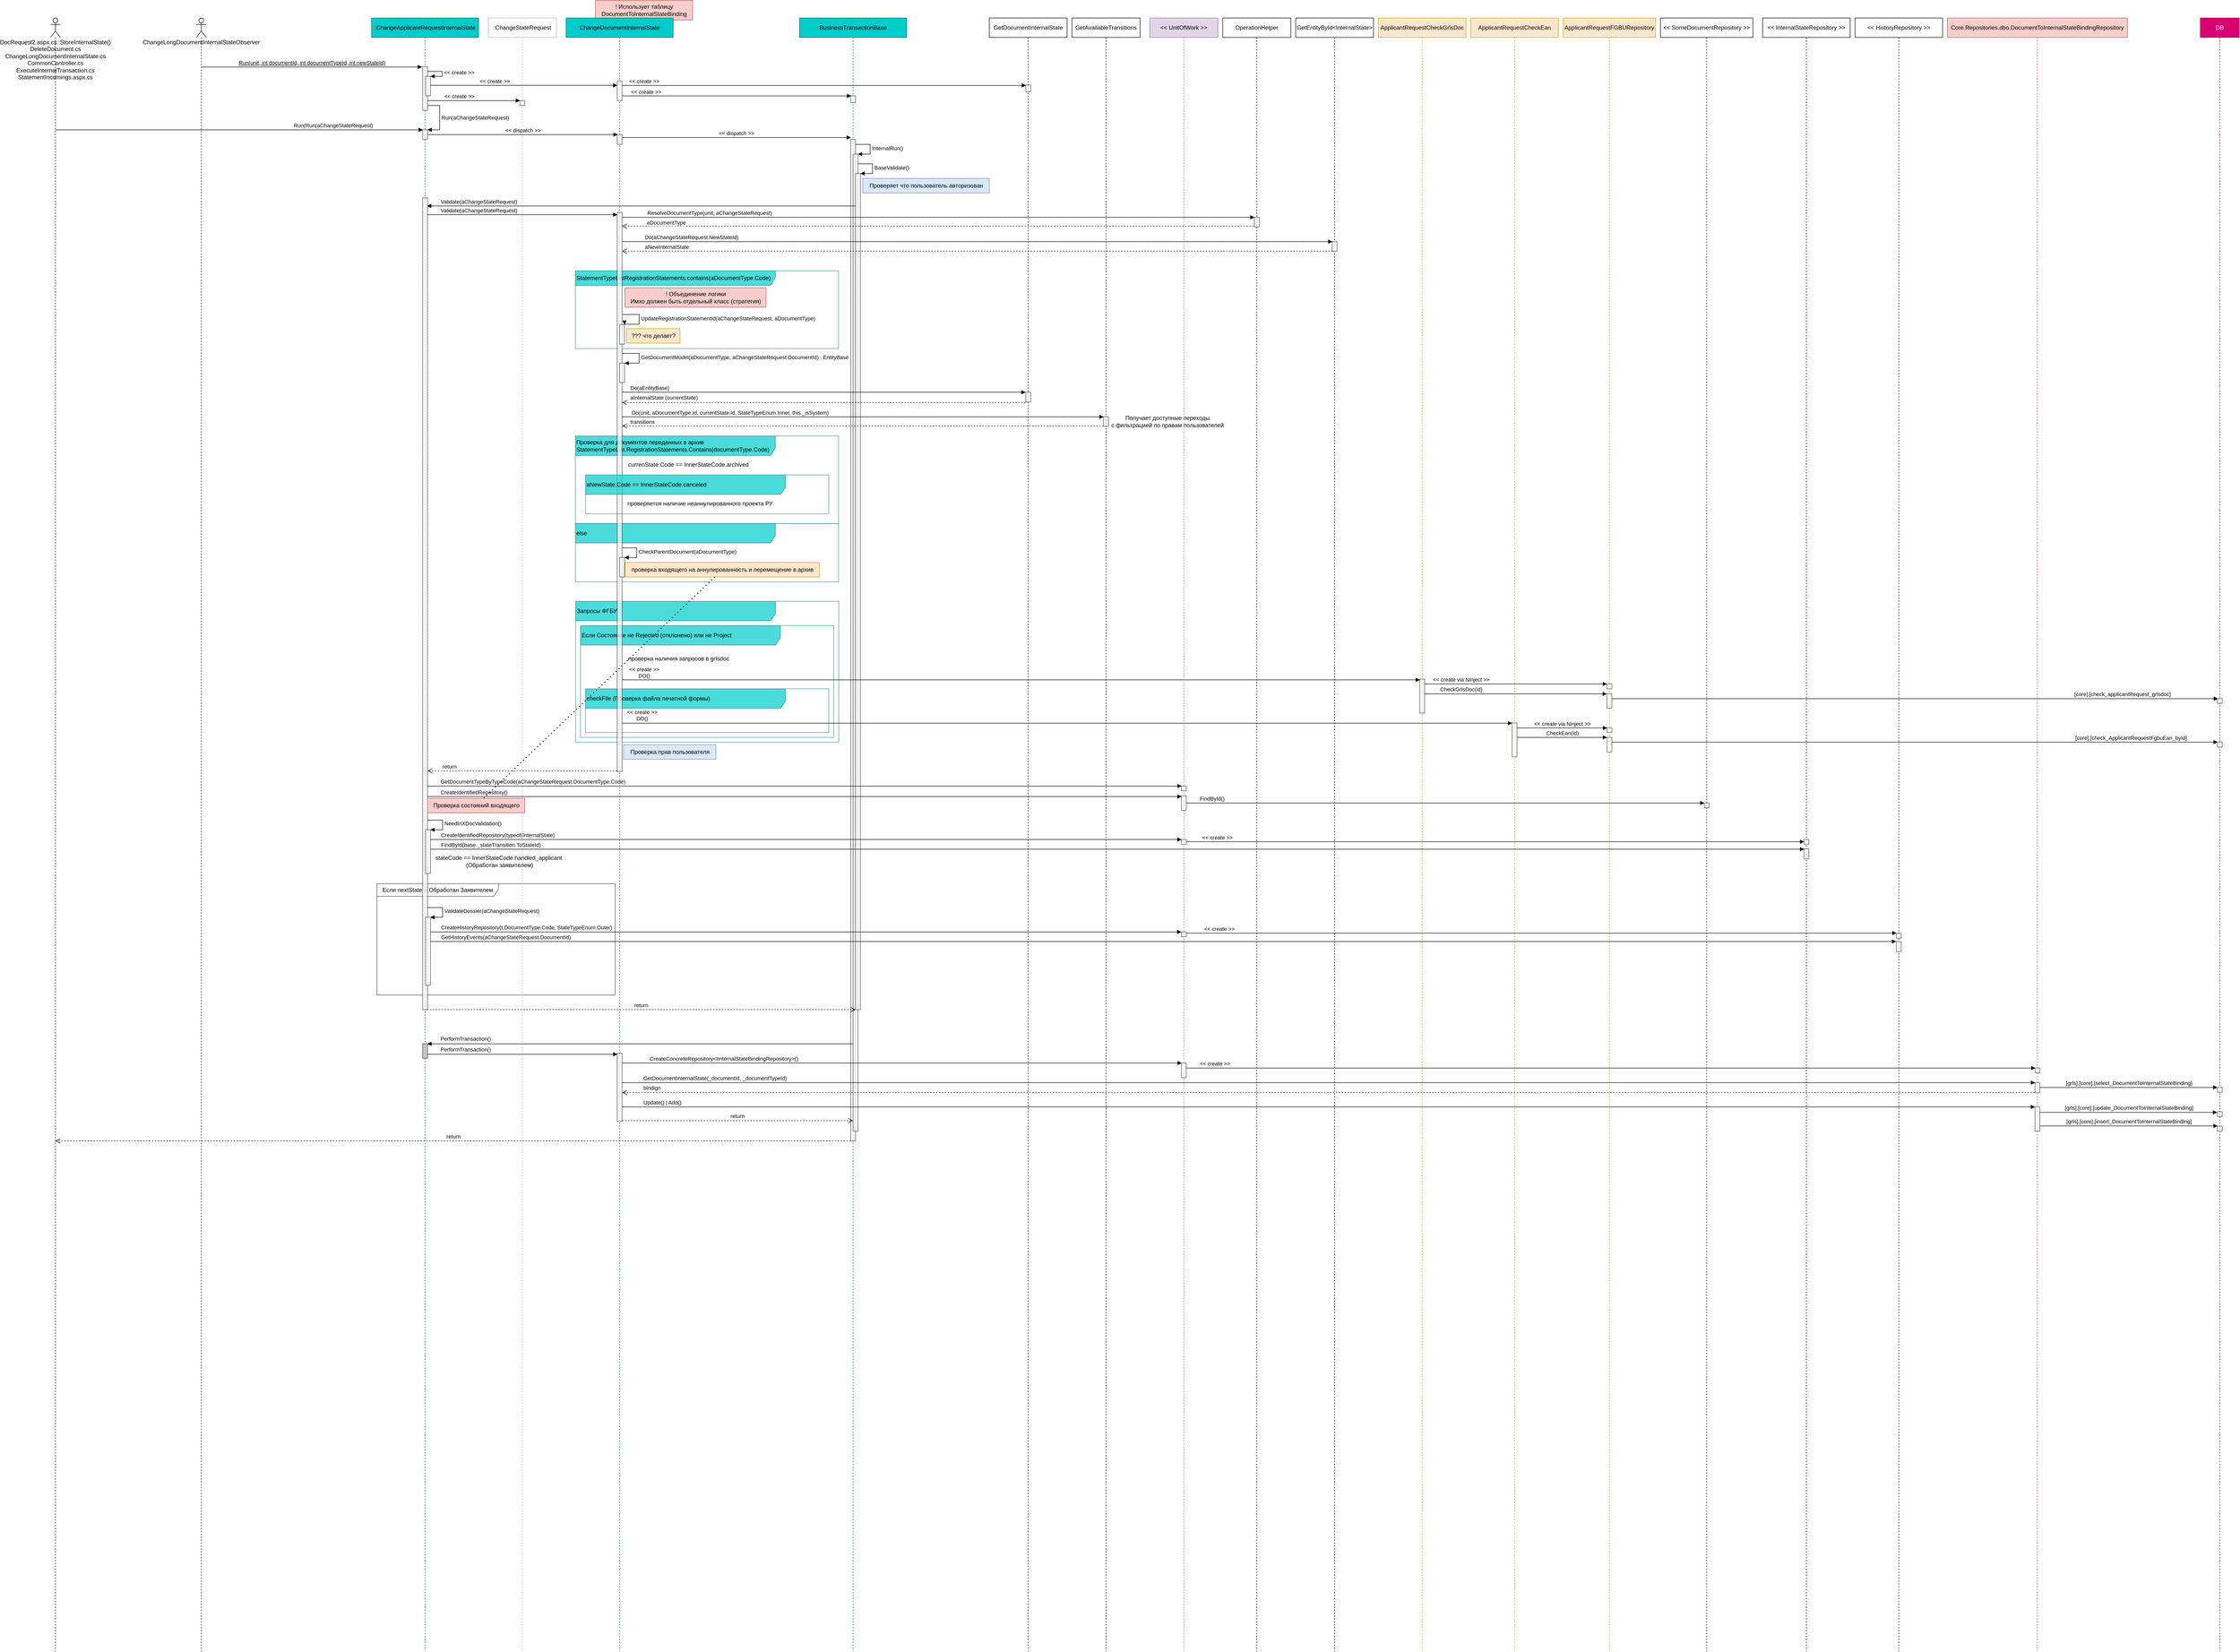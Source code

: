 <mxfile version="20.5.3" type="github">
  <diagram id="NJ8cJHLValZRu48dwTv1" name="Страница 1">
    <mxGraphModel dx="3105" dy="942" grid="1" gridSize="10" guides="1" tooltips="1" connect="1" arrows="1" fold="1" page="1" pageScale="1" pageWidth="827" pageHeight="1169" math="0" shadow="0">
      <root>
        <mxCell id="0" />
        <mxCell id="1" parent="0" />
        <mxCell id="DkcC5H-eTf_ur9rVXrn--143" value="Если nextState = Обработан Заявителем" style="shape=umlFrame;whiteSpace=wrap;html=1;strokeColor=#000000;fillColor=#FFFFFF;opacity=70;width=250;height=26;" vertex="1" parent="1">
          <mxGeometry x="-309" y="1821" width="490" height="229" as="geometry" />
        </mxCell>
        <mxCell id="DkcC5H-eTf_ur9rVXrn--103" value="Запросы ФГБУ&amp;nbsp;" style="shape=umlFrame;whiteSpace=wrap;html=1;strokeColor=#006666;fillColor=#00CCCC;opacity=70;align=left;width=411;height=40;" vertex="1" parent="1">
          <mxGeometry x="99.5" y="1240" width="541" height="290" as="geometry" />
        </mxCell>
        <mxCell id="DkcC5H-eTf_ur9rVXrn--106" value="Если Состояние не Rejected (отклонено) или не Project" style="shape=umlFrame;whiteSpace=wrap;html=1;strokeColor=#006666;fillColor=#00CCCC;opacity=70;align=left;width=411;height=40;" vertex="1" parent="1">
          <mxGeometry x="109.5" y="1290" width="520.5" height="230" as="geometry" />
        </mxCell>
        <mxCell id="DkcC5H-eTf_ur9rVXrn--120" value="checkFile (Проверка файла печатной формы)" style="shape=umlFrame;whiteSpace=wrap;html=1;strokeColor=#006666;fillColor=#00CCCC;opacity=70;align=left;width=411;height=40;" vertex="1" parent="1">
          <mxGeometry x="120" y="1420" width="500" height="90" as="geometry" />
        </mxCell>
        <mxCell id="DkcC5H-eTf_ur9rVXrn--98" value="else" style="shape=umlFrame;whiteSpace=wrap;html=1;strokeColor=#006666;fillColor=#00CCCC;opacity=70;align=left;width=411;height=40;" vertex="1" parent="1">
          <mxGeometry x="99" y="1080" width="541" height="120" as="geometry" />
        </mxCell>
        <mxCell id="DkcC5H-eTf_ur9rVXrn--91" value="Проверка для документов переданных в архив&lt;br&gt;StatementTypeList.RegistrationStatements.Contains(documentType.Code)" style="shape=umlFrame;whiteSpace=wrap;html=1;strokeColor=#006666;fillColor=#00CCCC;opacity=70;align=left;width=411;height=40;" vertex="1" parent="1">
          <mxGeometry x="99" y="900" width="541" height="180" as="geometry" />
        </mxCell>
        <mxCell id="DkcC5H-eTf_ur9rVXrn--67" value="StatementTypeListRegistrationStatements.contains(aDocumentType.Code)" style="shape=umlFrame;whiteSpace=wrap;html=1;strokeColor=#006666;fillColor=#00CCCC;opacity=70;align=left;width=411;height=30;" vertex="1" parent="1">
          <mxGeometry x="99" y="560" width="541" height="160" as="geometry" />
        </mxCell>
        <mxCell id="DkcC5H-eTf_ur9rVXrn--64" value="! Использует таблицу&lt;br&gt;DocumentToInternalStateBinding" style="text;html=1;align=center;verticalAlign=middle;resizable=0;points=[];autosize=1;strokeColor=#b85450;fillColor=#f8cecc;" vertex="1" parent="1">
          <mxGeometry x="140" y="4" width="200" height="40" as="geometry" />
        </mxCell>
        <mxCell id="DkcC5H-eTf_ur9rVXrn--1" value=":ChangeApplicantRequestInternalState" style="shape=umlLifeline;perimeter=lifelinePerimeter;whiteSpace=wrap;html=1;container=1;collapsible=0;recursiveResize=0;outlineConnect=0;fillColor=#00CCCC;strokeColor=#006666;" vertex="1" parent="1">
          <mxGeometry x="-320" y="40" width="220" height="3360" as="geometry" />
        </mxCell>
        <mxCell id="DkcC5H-eTf_ur9rVXrn--5" value="" style="html=1;points=[];perimeter=orthogonalPerimeter;opacity=70;" vertex="1" parent="DkcC5H-eTf_ur9rVXrn--1">
          <mxGeometry x="105" y="100" width="10" height="90" as="geometry" />
        </mxCell>
        <mxCell id="DkcC5H-eTf_ur9rVXrn--7" value="" style="html=1;points=[];perimeter=orthogonalPerimeter;opacity=70;" vertex="1" parent="DkcC5H-eTf_ur9rVXrn--1">
          <mxGeometry x="111" y="120" width="10" height="40" as="geometry" />
        </mxCell>
        <mxCell id="DkcC5H-eTf_ur9rVXrn--8" value="&amp;lt;&amp;lt; create &amp;gt;&amp;gt;" style="edgeStyle=orthogonalEdgeStyle;html=1;align=left;spacingLeft=2;endArrow=block;rounded=0;entryX=1;entryY=0;" edge="1" target="DkcC5H-eTf_ur9rVXrn--7" parent="DkcC5H-eTf_ur9rVXrn--1" source="DkcC5H-eTf_ur9rVXrn--5">
          <mxGeometry relative="1" as="geometry">
            <mxPoint x="115" y="124" as="sourcePoint" />
            <Array as="points">
              <mxPoint x="145" y="110" />
              <mxPoint x="145" y="120" />
            </Array>
          </mxGeometry>
        </mxCell>
        <mxCell id="DkcC5H-eTf_ur9rVXrn--10" value="" style="html=1;points=[];perimeter=orthogonalPerimeter;opacity=70;" vertex="1" parent="DkcC5H-eTf_ur9rVXrn--1">
          <mxGeometry x="105" y="230" width="10" height="20" as="geometry" />
        </mxCell>
        <mxCell id="DkcC5H-eTf_ur9rVXrn--11" value="Run(aChangeStateRequest)" style="edgeStyle=orthogonalEdgeStyle;html=1;align=left;spacingLeft=2;endArrow=block;rounded=0;entryX=1;entryY=0;" edge="1" target="DkcC5H-eTf_ur9rVXrn--10" parent="DkcC5H-eTf_ur9rVXrn--1" source="DkcC5H-eTf_ur9rVXrn--5">
          <mxGeometry relative="1" as="geometry">
            <mxPoint x="110" y="210" as="sourcePoint" />
            <Array as="points">
              <mxPoint x="140" y="180" />
              <mxPoint x="140" y="230" />
            </Array>
          </mxGeometry>
        </mxCell>
        <mxCell id="DkcC5H-eTf_ur9rVXrn--42" value="" style="html=1;points=[];perimeter=orthogonalPerimeter;opacity=70;" vertex="1" parent="DkcC5H-eTf_ur9rVXrn--1">
          <mxGeometry x="105" y="370" width="10" height="1670" as="geometry" />
        </mxCell>
        <mxCell id="DkcC5H-eTf_ur9rVXrn--144" value="" style="html=1;points=[];perimeter=orthogonalPerimeter;strokeColor=#000000;fillColor=#FFFFFF;opacity=70;" vertex="1" parent="DkcC5H-eTf_ur9rVXrn--1">
          <mxGeometry x="111" y="1670" width="10" height="90" as="geometry" />
        </mxCell>
        <mxCell id="DkcC5H-eTf_ur9rVXrn--145" value="NeedInXDocValidation()" style="edgeStyle=orthogonalEdgeStyle;html=1;align=left;spacingLeft=2;endArrow=block;rounded=0;entryX=1;entryY=0;strokeColor=#000000;" edge="1" target="DkcC5H-eTf_ur9rVXrn--144" parent="DkcC5H-eTf_ur9rVXrn--1" source="DkcC5H-eTf_ur9rVXrn--42">
          <mxGeometry relative="1" as="geometry">
            <mxPoint x="116" y="1650" as="sourcePoint" />
            <Array as="points">
              <mxPoint x="146" y="1650" />
              <mxPoint x="146" y="1670" />
            </Array>
          </mxGeometry>
        </mxCell>
        <mxCell id="DkcC5H-eTf_ur9rVXrn--152" value="" style="html=1;points=[];perimeter=orthogonalPerimeter;strokeColor=#000000;fillColor=#FFFFFF;opacity=70;" vertex="1" parent="DkcC5H-eTf_ur9rVXrn--1">
          <mxGeometry x="111" y="1850" width="10" height="140" as="geometry" />
        </mxCell>
        <mxCell id="DkcC5H-eTf_ur9rVXrn--153" value="ValidateDossier(aChangeStateRequest)" style="edgeStyle=orthogonalEdgeStyle;html=1;align=left;spacingLeft=2;endArrow=block;rounded=0;entryX=1;entryY=0;strokeColor=#000000;" edge="1" target="DkcC5H-eTf_ur9rVXrn--152" parent="DkcC5H-eTf_ur9rVXrn--1">
          <mxGeometry relative="1" as="geometry">
            <mxPoint x="115" y="1830.0" as="sourcePoint" />
            <Array as="points">
              <mxPoint x="146" y="1830" />
              <mxPoint x="146" y="1850" />
            </Array>
          </mxGeometry>
        </mxCell>
        <mxCell id="DkcC5H-eTf_ur9rVXrn--168" value="" style="html=1;points=[];perimeter=orthogonalPerimeter;strokeColor=#000000;fillColor=#B3B3B3;opacity=70;" vertex="1" parent="DkcC5H-eTf_ur9rVXrn--1">
          <mxGeometry x="105" y="2110" width="10" height="30" as="geometry" />
        </mxCell>
        <mxCell id="DkcC5H-eTf_ur9rVXrn--4" value="&lt;u&gt;Run(unit, int documentId, int documentTypeId, int newStateId)&lt;/u&gt;" style="html=1;verticalAlign=bottom;endArrow=block;rounded=0;entryX=-0.14;entryY=0.01;entryDx=0;entryDy=0;entryPerimeter=0;" edge="1" parent="1" source="DkcC5H-eTf_ur9rVXrn--43" target="DkcC5H-eTf_ur9rVXrn--5">
          <mxGeometry width="80" relative="1" as="geometry">
            <mxPoint x="-540" y="220" as="sourcePoint" />
            <mxPoint x="-460" y="220" as="targetPoint" />
          </mxGeometry>
        </mxCell>
        <mxCell id="DkcC5H-eTf_ur9rVXrn--12" value=":ChangeStateRequest" style="shape=umlLifeline;perimeter=lifelinePerimeter;whiteSpace=wrap;html=1;container=1;collapsible=0;recursiveResize=0;outlineConnect=0;strokeColor=#B3B3B3;" vertex="1" parent="1">
          <mxGeometry x="-80" y="40" width="140" height="3360" as="geometry" />
        </mxCell>
        <mxCell id="DkcC5H-eTf_ur9rVXrn--19" value="" style="html=1;points=[];perimeter=orthogonalPerimeter;opacity=70;" vertex="1" parent="DkcC5H-eTf_ur9rVXrn--12">
          <mxGeometry x="65" y="170" width="10" height="10" as="geometry" />
        </mxCell>
        <mxCell id="DkcC5H-eTf_ur9rVXrn--18" value="&amp;lt;&amp;lt; create &amp;gt;&amp;gt;" style="html=1;verticalAlign=bottom;endArrow=block;rounded=0;entryX=0.009;entryY=0.004;entryDx=0;entryDy=0;entryPerimeter=0;" edge="1" parent="1" source="DkcC5H-eTf_ur9rVXrn--5" target="DkcC5H-eTf_ur9rVXrn--19">
          <mxGeometry x="-0.316" width="80" relative="1" as="geometry">
            <mxPoint x="-110" y="170" as="sourcePoint" />
            <mxPoint x="-30" y="170" as="targetPoint" />
            <mxPoint as="offset" />
          </mxGeometry>
        </mxCell>
        <mxCell id="DkcC5H-eTf_ur9rVXrn--22" value="Run(&lt;span style=&quot;text-align: left;&quot;&gt;Run(aChangeStateRequest)&lt;/span&gt;" style="html=1;verticalAlign=bottom;endArrow=block;rounded=0;entryX=0.034;entryY=0.005;entryDx=0;entryDy=0;entryPerimeter=0;" edge="1" parent="1" source="DkcC5H-eTf_ur9rVXrn--47" target="DkcC5H-eTf_ur9rVXrn--10">
          <mxGeometry x="0.51" width="80" relative="1" as="geometry">
            <mxPoint x="-470" y="310" as="sourcePoint" />
            <mxPoint x="-390" y="310" as="targetPoint" />
            <mxPoint as="offset" />
          </mxGeometry>
        </mxCell>
        <mxCell id="DkcC5H-eTf_ur9rVXrn--23" value="ChangeDocumentInternalState" style="shape=umlLifeline;perimeter=lifelinePerimeter;whiteSpace=wrap;html=1;container=1;collapsible=0;recursiveResize=0;outlineConnect=0;fillColor=#00CCCC;strokeColor=#006666;" vertex="1" parent="1">
          <mxGeometry x="80" y="40" width="220" height="3360" as="geometry" />
        </mxCell>
        <mxCell id="DkcC5H-eTf_ur9rVXrn--30" value="" style="html=1;points=[];perimeter=orthogonalPerimeter;opacity=70;" vertex="1" parent="DkcC5H-eTf_ur9rVXrn--23">
          <mxGeometry x="105" y="240" width="10" height="20" as="geometry" />
        </mxCell>
        <mxCell id="DkcC5H-eTf_ur9rVXrn--50" value="" style="html=1;points=[];perimeter=orthogonalPerimeter;strokeColor=#000000;opacity=70;" vertex="1" parent="DkcC5H-eTf_ur9rVXrn--23">
          <mxGeometry x="105" y="400" width="10" height="1150" as="geometry" />
        </mxCell>
        <mxCell id="DkcC5H-eTf_ur9rVXrn--70" value="" style="html=1;points=[];perimeter=orthogonalPerimeter;opacity=70;" vertex="1" parent="DkcC5H-eTf_ur9rVXrn--23">
          <mxGeometry x="110" y="631" width="10" height="40" as="geometry" />
        </mxCell>
        <mxCell id="DkcC5H-eTf_ur9rVXrn--71" value="UpdateRegistrationStatementId(aChangeStateRequest, aDocumentType)" style="edgeStyle=orthogonalEdgeStyle;html=1;align=left;spacingLeft=2;endArrow=block;rounded=0;entryX=1;entryY=0;" edge="1" target="DkcC5H-eTf_ur9rVXrn--70" parent="DkcC5H-eTf_ur9rVXrn--23" source="DkcC5H-eTf_ur9rVXrn--50">
          <mxGeometry relative="1" as="geometry">
            <mxPoint x="120" y="610" as="sourcePoint" />
            <Array as="points">
              <mxPoint x="150" y="610" />
              <mxPoint x="150" y="630" />
              <mxPoint x="120" y="630" />
            </Array>
          </mxGeometry>
        </mxCell>
        <mxCell id="DkcC5H-eTf_ur9rVXrn--73" value="" style="html=1;points=[];perimeter=orthogonalPerimeter;opacity=70;" vertex="1" parent="DkcC5H-eTf_ur9rVXrn--23">
          <mxGeometry x="110" y="710" width="10" height="40" as="geometry" />
        </mxCell>
        <mxCell id="DkcC5H-eTf_ur9rVXrn--74" value="GetDocumentModel(aDocumentType, aChangeStateRequest.DocumentId) : EntityBase" style="edgeStyle=orthogonalEdgeStyle;html=1;align=left;spacingLeft=2;endArrow=block;rounded=0;entryX=1;entryY=0;" edge="1" target="DkcC5H-eTf_ur9rVXrn--73" parent="DkcC5H-eTf_ur9rVXrn--23" source="DkcC5H-eTf_ur9rVXrn--50">
          <mxGeometry relative="1" as="geometry">
            <mxPoint x="240" y="680" as="sourcePoint" />
            <Array as="points">
              <mxPoint x="150" y="690" />
              <mxPoint x="150" y="710" />
            </Array>
          </mxGeometry>
        </mxCell>
        <mxCell id="DkcC5H-eTf_ur9rVXrn--78" value="" style="html=1;points=[];perimeter=orthogonalPerimeter;opacity=70;" vertex="1" parent="DkcC5H-eTf_ur9rVXrn--23">
          <mxGeometry x="105" y="130" width="10" height="40" as="geometry" />
        </mxCell>
        <mxCell id="DkcC5H-eTf_ur9rVXrn--169" value="" style="html=1;points=[];perimeter=orthogonalPerimeter;strokeColor=#000000;fillColor=#FFFFFF;opacity=70;" vertex="1" parent="DkcC5H-eTf_ur9rVXrn--23">
          <mxGeometry x="105" y="2130" width="10" height="140" as="geometry" />
        </mxCell>
        <mxCell id="DkcC5H-eTf_ur9rVXrn--29" value="&amp;lt;&amp;lt; dispatch &amp;gt;&amp;gt;" style="html=1;verticalAlign=bottom;endArrow=block;rounded=0;entryX=0.09;entryY=-0.004;entryDx=0;entryDy=0;entryPerimeter=0;" edge="1" parent="1" source="DkcC5H-eTf_ur9rVXrn--10" target="DkcC5H-eTf_ur9rVXrn--30">
          <mxGeometry width="80" relative="1" as="geometry">
            <mxPoint x="-100" y="220" as="sourcePoint" />
            <mxPoint x="-20" y="220" as="targetPoint" />
          </mxGeometry>
        </mxCell>
        <mxCell id="DkcC5H-eTf_ur9rVXrn--31" value="BusinessTransactionBase" style="shape=umlLifeline;perimeter=lifelinePerimeter;whiteSpace=wrap;html=1;container=1;collapsible=0;recursiveResize=0;outlineConnect=0;fillColor=#00CCCC;strokeColor=#006666;" vertex="1" parent="1">
          <mxGeometry x="560" y="40" width="220" height="3360" as="geometry" />
        </mxCell>
        <mxCell id="DkcC5H-eTf_ur9rVXrn--32" value="" style="html=1;points=[];perimeter=orthogonalPerimeter;opacity=70;" vertex="1" parent="DkcC5H-eTf_ur9rVXrn--31">
          <mxGeometry x="105" y="250" width="10" height="2060" as="geometry" />
        </mxCell>
        <mxCell id="DkcC5H-eTf_ur9rVXrn--34" value="" style="html=1;points=[];perimeter=orthogonalPerimeter;opacity=70;" vertex="1" parent="DkcC5H-eTf_ur9rVXrn--31">
          <mxGeometry x="110" y="280" width="10" height="2010" as="geometry" />
        </mxCell>
        <mxCell id="DkcC5H-eTf_ur9rVXrn--35" value="InternalRun()" style="edgeStyle=orthogonalEdgeStyle;html=1;align=left;spacingLeft=2;endArrow=block;rounded=0;entryX=1;entryY=0;" edge="1" target="DkcC5H-eTf_ur9rVXrn--34" parent="DkcC5H-eTf_ur9rVXrn--31" source="DkcC5H-eTf_ur9rVXrn--32">
          <mxGeometry relative="1" as="geometry">
            <mxPoint x="115" y="281" as="sourcePoint" />
            <Array as="points">
              <mxPoint x="145" y="260" />
              <mxPoint x="145" y="280" />
            </Array>
          </mxGeometry>
        </mxCell>
        <mxCell id="DkcC5H-eTf_ur9rVXrn--38" value="" style="html=1;points=[];perimeter=orthogonalPerimeter;opacity=70;" vertex="1" parent="DkcC5H-eTf_ur9rVXrn--31">
          <mxGeometry x="115" y="320" width="10" height="1720" as="geometry" />
        </mxCell>
        <mxCell id="DkcC5H-eTf_ur9rVXrn--39" value="BaseValidate()" style="edgeStyle=orthogonalEdgeStyle;html=1;align=left;spacingLeft=2;endArrow=block;rounded=0;entryX=1;entryY=0;" edge="1" target="DkcC5H-eTf_ur9rVXrn--38" parent="DkcC5H-eTf_ur9rVXrn--31" source="DkcC5H-eTf_ur9rVXrn--34">
          <mxGeometry relative="1" as="geometry">
            <mxPoint x="120" y="300" as="sourcePoint" />
            <Array as="points">
              <mxPoint x="150" y="300" />
              <mxPoint x="150" y="320" />
            </Array>
          </mxGeometry>
        </mxCell>
        <mxCell id="DkcC5H-eTf_ur9rVXrn--82" value="" style="html=1;points=[];perimeter=orthogonalPerimeter;strokeColor=#000000;opacity=70;" vertex="1" parent="DkcC5H-eTf_ur9rVXrn--31">
          <mxGeometry x="105" y="160" width="10" height="14" as="geometry" />
        </mxCell>
        <mxCell id="DkcC5H-eTf_ur9rVXrn--33" value="&amp;lt;&amp;lt; dispatch &amp;gt;&amp;gt;" style="html=1;verticalAlign=bottom;endArrow=block;rounded=0;entryX=0.043;entryY=-0.002;entryDx=0;entryDy=0;entryPerimeter=0;" edge="1" parent="1" source="DkcC5H-eTf_ur9rVXrn--30" target="DkcC5H-eTf_ur9rVXrn--32">
          <mxGeometry width="80" relative="1" as="geometry">
            <mxPoint x="230" y="290" as="sourcePoint" />
            <mxPoint x="195.9" y="289.92" as="targetPoint" />
          </mxGeometry>
        </mxCell>
        <mxCell id="DkcC5H-eTf_ur9rVXrn--37" value="return" style="html=1;verticalAlign=bottom;endArrow=open;dashed=1;endSize=8;rounded=0;exitX=0.027;exitY=1;exitDx=0;exitDy=0;exitPerimeter=0;" edge="1" parent="1" source="DkcC5H-eTf_ur9rVXrn--32" target="DkcC5H-eTf_ur9rVXrn--47">
          <mxGeometry relative="1" as="geometry">
            <mxPoint x="670" y="360" as="sourcePoint" />
            <mxPoint x="590" y="360" as="targetPoint" />
          </mxGeometry>
        </mxCell>
        <mxCell id="DkcC5H-eTf_ur9rVXrn--40" value="Проверяет что пользователь авторизован" style="text;html=1;align=center;verticalAlign=middle;resizable=0;points=[];autosize=1;strokeColor=#6c8ebf;fillColor=#dae8fc;" vertex="1" parent="1">
          <mxGeometry x="690" y="370" width="260" height="30" as="geometry" />
        </mxCell>
        <mxCell id="DkcC5H-eTf_ur9rVXrn--41" value="Validate(aChangeStateRequest)" style="html=1;verticalAlign=bottom;endArrow=block;rounded=0;entryX=0.924;entryY=0.01;entryDx=0;entryDy=0;entryPerimeter=0;align=left;" edge="1" parent="1" source="DkcC5H-eTf_ur9rVXrn--38" target="DkcC5H-eTf_ur9rVXrn--42">
          <mxGeometry x="0.942" width="80" relative="1" as="geometry">
            <mxPoint x="440" y="360" as="sourcePoint" />
            <mxPoint x="520" y="360" as="targetPoint" />
            <mxPoint as="offset" />
          </mxGeometry>
        </mxCell>
        <mxCell id="DkcC5H-eTf_ur9rVXrn--43" value="&lt;span style=&quot;&quot;&gt;ChangeLongDocumentInternalStateObserver&lt;/span&gt;" style="shape=umlLifeline;participant=umlActor;perimeter=lifelinePerimeter;whiteSpace=wrap;html=1;container=1;collapsible=0;recursiveResize=0;verticalAlign=top;spacingTop=36;outlineConnect=0;" vertex="1" parent="1">
          <mxGeometry x="-680" y="40" width="20" height="3360" as="geometry" />
        </mxCell>
        <mxCell id="DkcC5H-eTf_ur9rVXrn--47" value="&lt;span style=&quot;&quot;&gt;DocRequest2.aspx.cs::StoreInternalState()&lt;/span&gt;&lt;br style=&quot;&quot;&gt;&lt;span style=&quot;&quot;&gt;DeleteDocument.cs&lt;/span&gt;&lt;br style=&quot;&quot;&gt;&lt;span style=&quot;&quot;&gt;ChangeLongDocumentInternalState.cs&lt;/span&gt;&lt;br style=&quot;&quot;&gt;&lt;span style=&quot;&quot;&gt;CommonController.cs&lt;/span&gt;&lt;br style=&quot;&quot;&gt;&lt;span style=&quot;&quot;&gt;ExecuteInternalTransaction.cs&lt;/span&gt;&lt;br style=&quot;&quot;&gt;&lt;span style=&quot;&quot;&gt;StatementIncomings.aspx.cs&lt;/span&gt;" style="shape=umlLifeline;participant=umlActor;perimeter=lifelinePerimeter;whiteSpace=wrap;html=1;container=1;collapsible=0;recursiveResize=0;verticalAlign=top;spacingTop=36;outlineConnect=0;" vertex="1" parent="1">
          <mxGeometry x="-980" y="40" width="20" height="3360" as="geometry" />
        </mxCell>
        <mxCell id="DkcC5H-eTf_ur9rVXrn--49" value="Validate(aChangeStateRequest)" style="html=1;verticalAlign=bottom;endArrow=block;rounded=0;entryX=0.031;entryY=0.004;entryDx=0;entryDy=0;entryPerimeter=0;align=left;" edge="1" parent="1" source="DkcC5H-eTf_ur9rVXrn--42" target="DkcC5H-eTf_ur9rVXrn--50">
          <mxGeometry x="-0.872" width="80" relative="1" as="geometry">
            <mxPoint x="-130" y="440" as="sourcePoint" />
            <mxPoint x="-50" y="440" as="targetPoint" />
            <mxPoint as="offset" />
          </mxGeometry>
        </mxCell>
        <mxCell id="DkcC5H-eTf_ur9rVXrn--51" value="OperationHelper" style="shape=umlLifeline;perimeter=lifelinePerimeter;whiteSpace=wrap;html=1;container=1;collapsible=0;recursiveResize=0;outlineConnect=0;" vertex="1" parent="1">
          <mxGeometry x="1430" y="40" width="140" height="3360" as="geometry" />
        </mxCell>
        <mxCell id="DkcC5H-eTf_ur9rVXrn--58" value="" style="html=1;points=[];perimeter=orthogonalPerimeter;strokeColor=#000000;opacity=70;" vertex="1" parent="DkcC5H-eTf_ur9rVXrn--51">
          <mxGeometry x="65" y="410" width="10" height="20" as="geometry" />
        </mxCell>
        <mxCell id="DkcC5H-eTf_ur9rVXrn--57" value="ResolveDocumentType(unit, aChangeStateRequest)" style="html=1;verticalAlign=bottom;endArrow=block;rounded=0;entryX=0.033;entryY=0.004;entryDx=0;entryDy=0;entryPerimeter=0;align=left;" edge="1" parent="1" source="DkcC5H-eTf_ur9rVXrn--50" target="DkcC5H-eTf_ur9rVXrn--58">
          <mxGeometry x="-0.924" width="80" relative="1" as="geometry">
            <mxPoint x="260" y="430" as="sourcePoint" />
            <mxPoint x="600" y="480" as="targetPoint" />
            <mxPoint as="offset" />
          </mxGeometry>
        </mxCell>
        <mxCell id="DkcC5H-eTf_ur9rVXrn--59" value="aDocumentType" style="html=1;verticalAlign=bottom;endArrow=open;dashed=1;endSize=8;rounded=0;exitX=-0.129;exitY=0.907;exitDx=0;exitDy=0;exitPerimeter=0;align=left;" edge="1" parent="1" source="DkcC5H-eTf_ur9rVXrn--58" target="DkcC5H-eTf_ur9rVXrn--50">
          <mxGeometry x="0.924" y="2" relative="1" as="geometry">
            <mxPoint x="740" y="440" as="sourcePoint" />
            <mxPoint x="660" y="440" as="targetPoint" />
            <mxPoint as="offset" />
          </mxGeometry>
        </mxCell>
        <mxCell id="DkcC5H-eTf_ur9rVXrn--60" value="GetEntityById&amp;lt;InternalState&amp;gt;" style="shape=umlLifeline;perimeter=lifelinePerimeter;whiteSpace=wrap;html=1;container=1;collapsible=0;recursiveResize=0;outlineConnect=0;" vertex="1" parent="1">
          <mxGeometry x="1580" y="40" width="160" height="3360" as="geometry" />
        </mxCell>
        <mxCell id="DkcC5H-eTf_ur9rVXrn--61" value="" style="html=1;points=[];perimeter=orthogonalPerimeter;strokeColor=#000000;opacity=70;" vertex="1" parent="DkcC5H-eTf_ur9rVXrn--60">
          <mxGeometry x="75" y="460" width="10" height="20" as="geometry" />
        </mxCell>
        <mxCell id="DkcC5H-eTf_ur9rVXrn--62" value="Do(aChangeStateRequest.NewStateId)" style="html=1;verticalAlign=bottom;endArrow=block;rounded=0;entryX=0.043;entryY=0.007;entryDx=0;entryDy=0;entryPerimeter=0;align=left;" edge="1" parent="1" source="DkcC5H-eTf_ur9rVXrn--50" target="DkcC5H-eTf_ur9rVXrn--61">
          <mxGeometry x="-0.939" width="80" relative="1" as="geometry">
            <mxPoint x="205" y="460.08" as="sourcePoint" />
            <mxPoint x="865.33" y="460.08" as="targetPoint" />
            <mxPoint as="offset" />
          </mxGeometry>
        </mxCell>
        <mxCell id="DkcC5H-eTf_ur9rVXrn--63" value="aNewInternalState" style="html=1;verticalAlign=bottom;endArrow=open;dashed=1;endSize=8;rounded=0;exitX=0.1;exitY=0.979;exitDx=0;exitDy=0;exitPerimeter=0;align=left;" edge="1" parent="1" source="DkcC5H-eTf_ur9rVXrn--61" target="DkcC5H-eTf_ur9rVXrn--50">
          <mxGeometry x="0.939" relative="1" as="geometry">
            <mxPoint x="863.71" y="478.14" as="sourcePoint" />
            <mxPoint x="205" y="478.14" as="targetPoint" />
            <mxPoint as="offset" />
          </mxGeometry>
        </mxCell>
        <mxCell id="DkcC5H-eTf_ur9rVXrn--69" value="! Объединение логики&lt;br&gt;Имхо должен быть отдельный класс (стратегия)" style="text;html=1;align=center;verticalAlign=middle;resizable=0;points=[];autosize=1;strokeColor=#b85450;fillColor=#f8cecc;" vertex="1" parent="1">
          <mxGeometry x="201" y="595" width="290" height="40" as="geometry" />
        </mxCell>
        <mxCell id="DkcC5H-eTf_ur9rVXrn--75" value="??? что делает?" style="text;html=1;align=center;verticalAlign=middle;resizable=0;points=[];autosize=1;strokeColor=#d79b00;fillColor=#ffe6cc;" vertex="1" parent="1">
          <mxGeometry x="204" y="679" width="110" height="30" as="geometry" />
        </mxCell>
        <mxCell id="DkcC5H-eTf_ur9rVXrn--76" value="GetDocumentInternalState" style="shape=umlLifeline;perimeter=lifelinePerimeter;whiteSpace=wrap;html=1;container=1;collapsible=0;recursiveResize=0;outlineConnect=0;" vertex="1" parent="1">
          <mxGeometry x="950" y="40" width="160" height="3360" as="geometry" />
        </mxCell>
        <mxCell id="DkcC5H-eTf_ur9rVXrn--77" value="" style="html=1;points=[];perimeter=orthogonalPerimeter;strokeColor=#000000;opacity=70;" vertex="1" parent="DkcC5H-eTf_ur9rVXrn--76">
          <mxGeometry x="75" y="138" width="10" height="14" as="geometry" />
        </mxCell>
        <mxCell id="DkcC5H-eTf_ur9rVXrn--84" value="" style="html=1;points=[];perimeter=orthogonalPerimeter;strokeColor=#000000;fillColor=#FFFFFF;opacity=70;" vertex="1" parent="DkcC5H-eTf_ur9rVXrn--76">
          <mxGeometry x="75" y="770" width="10" height="20" as="geometry" />
        </mxCell>
        <mxCell id="DkcC5H-eTf_ur9rVXrn--79" value="&amp;lt;&amp;lt; create &amp;gt;&amp;gt;" style="html=1;verticalAlign=bottom;endArrow=block;rounded=0;entryX=0.019;entryY=0.214;entryDx=0;entryDy=0;entryPerimeter=0;" edge="1" parent="1" source="DkcC5H-eTf_ur9rVXrn--7" target="DkcC5H-eTf_ur9rVXrn--78">
          <mxGeometry x="-0.316" width="80" relative="1" as="geometry">
            <mxPoint x="-195" y="220.04" as="sourcePoint" />
            <mxPoint x="-4.91" y="220.04" as="targetPoint" />
            <mxPoint as="offset" />
          </mxGeometry>
        </mxCell>
        <mxCell id="DkcC5H-eTf_ur9rVXrn--80" value="&amp;lt;&amp;lt; create &amp;gt;&amp;gt;" style="html=1;verticalAlign=bottom;endArrow=block;rounded=0;entryX=0.04;entryY=0.053;entryDx=0;entryDy=0;entryPerimeter=0;" edge="1" parent="1" source="DkcC5H-eTf_ur9rVXrn--78" target="DkcC5H-eTf_ur9rVXrn--77">
          <mxGeometry x="-0.892" width="80" relative="1" as="geometry">
            <mxPoint x="255.81" y="180.004" as="sourcePoint" />
            <mxPoint x="640" y="180.004" as="targetPoint" />
            <mxPoint as="offset" />
          </mxGeometry>
        </mxCell>
        <mxCell id="DkcC5H-eTf_ur9rVXrn--81" value="&amp;lt;&amp;lt; create &amp;gt;&amp;gt;" style="html=1;verticalAlign=bottom;endArrow=block;rounded=0;entryX=0.103;entryY=0.022;entryDx=0;entryDy=0;entryPerimeter=0;" edge="1" parent="1" source="DkcC5H-eTf_ur9rVXrn--78" target="DkcC5H-eTf_ur9rVXrn--82">
          <mxGeometry x="-0.795" y="-1" width="80" relative="1" as="geometry">
            <mxPoint x="205" y="188.742" as="sourcePoint" />
            <mxPoint x="860" y="190" as="targetPoint" />
            <mxPoint as="offset" />
          </mxGeometry>
        </mxCell>
        <mxCell id="DkcC5H-eTf_ur9rVXrn--83" value="Do(aEntityBase)" style="html=1;verticalAlign=bottom;endArrow=block;rounded=0;strokeColor=#000000;entryX=-0.036;entryY=-0.004;entryDx=0;entryDy=0;entryPerimeter=0;align=left;" edge="1" parent="1" source="DkcC5H-eTf_ur9rVXrn--50" target="DkcC5H-eTf_ur9rVXrn--84">
          <mxGeometry x="-0.964" width="80" relative="1" as="geometry">
            <mxPoint x="260" y="760" as="sourcePoint" />
            <mxPoint x="920" y="800" as="targetPoint" />
            <mxPoint as="offset" />
          </mxGeometry>
        </mxCell>
        <mxCell id="DkcC5H-eTf_ur9rVXrn--85" value="aInternalState (currentState)" style="html=1;verticalAlign=bottom;endArrow=open;dashed=1;endSize=8;rounded=0;strokeColor=#000000;exitX=-0.031;exitY=1.049;exitDx=0;exitDy=0;exitPerimeter=0;align=left;" edge="1" parent="1" source="DkcC5H-eTf_ur9rVXrn--84" target="DkcC5H-eTf_ur9rVXrn--50">
          <mxGeometry x="0.964" y="-1" relative="1" as="geometry">
            <mxPoint x="1010" y="840" as="sourcePoint" />
            <mxPoint x="520" y="840" as="targetPoint" />
            <mxPoint as="offset" />
          </mxGeometry>
        </mxCell>
        <mxCell id="DkcC5H-eTf_ur9rVXrn--86" value="GetAvailableTransitions" style="shape=umlLifeline;perimeter=lifelinePerimeter;whiteSpace=wrap;html=1;container=1;collapsible=0;recursiveResize=0;outlineConnect=0;" vertex="1" parent="1">
          <mxGeometry x="1120" y="40" width="140" height="3360" as="geometry" />
        </mxCell>
        <mxCell id="DkcC5H-eTf_ur9rVXrn--87" value="" style="html=1;points=[];perimeter=orthogonalPerimeter;strokeColor=#000000;opacity=70;" vertex="1" parent="DkcC5H-eTf_ur9rVXrn--86">
          <mxGeometry x="65" y="820" width="10" height="20" as="geometry" />
        </mxCell>
        <mxCell id="DkcC5H-eTf_ur9rVXrn--88" value="Do(unit, aDocumentType.Id, currentState.Id, StateTypeEnum.Inner, this._isSystem)" style="html=1;verticalAlign=bottom;endArrow=block;rounded=0;strokeColor=#000000;entryX=-0.011;entryY=0.025;entryDx=0;entryDy=0;entryPerimeter=0;align=left;" edge="1" parent="1" source="DkcC5H-eTf_ur9rVXrn--50" target="DkcC5H-eTf_ur9rVXrn--87">
          <mxGeometry x="-0.964" width="80" relative="1" as="geometry">
            <mxPoint x="205" y="819.92" as="sourcePoint" />
            <mxPoint x="1034.64" y="819.92" as="targetPoint" />
            <mxPoint as="offset" />
          </mxGeometry>
        </mxCell>
        <mxCell id="DkcC5H-eTf_ur9rVXrn--89" value="transitions" style="html=1;verticalAlign=bottom;endArrow=open;dashed=1;endSize=8;rounded=0;strokeColor=#000000;exitX=-0.011;exitY=0.963;exitDx=0;exitDy=0;exitPerimeter=0;align=left;" edge="1" parent="1" source="DkcC5H-eTf_ur9rVXrn--87" target="DkcC5H-eTf_ur9rVXrn--50">
          <mxGeometry x="0.97" y="1" relative="1" as="geometry">
            <mxPoint x="1120" y="820" as="sourcePoint" />
            <mxPoint x="1040" y="820" as="targetPoint" />
            <mxPoint as="offset" />
          </mxGeometry>
        </mxCell>
        <mxCell id="DkcC5H-eTf_ur9rVXrn--90" value="Получает доступные переходы &lt;br&gt;с фильтрацией по правам пользователей" style="text;html=1;align=center;verticalAlign=middle;resizable=0;points=[];autosize=1;strokeColor=none;fillColor=none;" vertex="1" parent="1">
          <mxGeometry x="1191" y="850" width="250" height="40" as="geometry" />
        </mxCell>
        <mxCell id="DkcC5H-eTf_ur9rVXrn--94" value="currenState.Code == InnerStateCode.archived" style="text;html=1;align=center;verticalAlign=middle;resizable=0;points=[];autosize=1;strokeColor=none;fillColor=none;" vertex="1" parent="1">
          <mxGeometry x="196" y="944" width="270" height="30" as="geometry" />
        </mxCell>
        <mxCell id="DkcC5H-eTf_ur9rVXrn--95" value="aNewState.Code == InnerStateCode.canceled" style="shape=umlFrame;whiteSpace=wrap;html=1;strokeColor=#006666;fillColor=#00CCCC;opacity=70;align=left;width=411;height=40;" vertex="1" parent="1">
          <mxGeometry x="120" y="980" width="500" height="80" as="geometry" />
        </mxCell>
        <mxCell id="DkcC5H-eTf_ur9rVXrn--96" value="проверяется наличие неаннулированного проекта РУ" style="text;html=1;align=center;verticalAlign=middle;resizable=0;points=[];autosize=1;strokeColor=none;fillColor=none;" vertex="1" parent="1">
          <mxGeometry x="195" y="1024" width="320" height="30" as="geometry" />
        </mxCell>
        <mxCell id="DkcC5H-eTf_ur9rVXrn--99" value="" style="html=1;points=[];perimeter=orthogonalPerimeter;strokeColor=#000000;fillColor=#FFFFFF;opacity=70;" vertex="1" parent="1">
          <mxGeometry x="190" y="1150" width="10" height="40" as="geometry" />
        </mxCell>
        <mxCell id="DkcC5H-eTf_ur9rVXrn--100" value="CheckParentDocument(aDocumentType)" style="edgeStyle=orthogonalEdgeStyle;html=1;align=left;spacingLeft=2;endArrow=block;rounded=0;entryX=1;entryY=0;strokeColor=#000000;" edge="1" target="DkcC5H-eTf_ur9rVXrn--99" parent="1" source="DkcC5H-eTf_ur9rVXrn--50">
          <mxGeometry relative="1" as="geometry">
            <mxPoint x="195" y="1130" as="sourcePoint" />
            <Array as="points">
              <mxPoint x="225" y="1130" />
              <mxPoint x="225" y="1150" />
            </Array>
          </mxGeometry>
        </mxCell>
        <mxCell id="DkcC5H-eTf_ur9rVXrn--101" value="проверка входящего на аннулированность и перемещение в архив" style="text;html=1;align=center;verticalAlign=middle;resizable=0;points=[];autosize=1;strokeColor=#d79b00;fillColor=#ffe6cc;" vertex="1" parent="1">
          <mxGeometry x="201" y="1160" width="400" height="30" as="geometry" />
        </mxCell>
        <mxCell id="DkcC5H-eTf_ur9rVXrn--107" value="ApplicantRequestCheckGrlsDoc" style="shape=umlLifeline;perimeter=lifelinePerimeter;whiteSpace=wrap;html=1;container=1;collapsible=0;recursiveResize=0;outlineConnect=0;fillColor=#ffe6cc;strokeColor=#d79b00;" vertex="1" parent="1">
          <mxGeometry x="1750" y="40" width="180" height="3360" as="geometry" />
        </mxCell>
        <mxCell id="DkcC5H-eTf_ur9rVXrn--108" value="" style="html=1;points=[];perimeter=orthogonalPerimeter;strokeColor=#000000;opacity=70;" vertex="1" parent="DkcC5H-eTf_ur9rVXrn--107">
          <mxGeometry x="85" y="1360" width="10" height="70" as="geometry" />
        </mxCell>
        <mxCell id="DkcC5H-eTf_ur9rVXrn--109" value="&amp;lt;&amp;lt; create &amp;gt;&amp;gt;&lt;br&gt;DO()" style="html=1;verticalAlign=bottom;endArrow=block;rounded=0;strokeColor=#000000;entryX=0.053;entryY=0.023;entryDx=0;entryDy=0;entryPerimeter=0;align=center;" edge="1" parent="1" source="DkcC5H-eTf_ur9rVXrn--50" target="DkcC5H-eTf_ur9rVXrn--108">
          <mxGeometry x="-0.945" width="80" relative="1" as="geometry">
            <mxPoint x="810" y="1320" as="sourcePoint" />
            <mxPoint x="840" y="1300" as="targetPoint" />
            <mxPoint as="offset" />
          </mxGeometry>
        </mxCell>
        <mxCell id="DkcC5H-eTf_ur9rVXrn--110" value="ApplicantRequestFGBURepository" style="shape=umlLifeline;perimeter=lifelinePerimeter;whiteSpace=wrap;html=1;container=1;collapsible=0;recursiveResize=0;outlineConnect=0;fillColor=#ffe6cc;strokeColor=#d79b00;" vertex="1" parent="1">
          <mxGeometry x="2130" y="40" width="190" height="3360" as="geometry" />
        </mxCell>
        <mxCell id="DkcC5H-eTf_ur9rVXrn--111" value="" style="html=1;points=[];perimeter=orthogonalPerimeter;strokeColor=#000000;opacity=70;" vertex="1" parent="DkcC5H-eTf_ur9rVXrn--110">
          <mxGeometry x="90" y="1370" width="10" height="10" as="geometry" />
        </mxCell>
        <mxCell id="DkcC5H-eTf_ur9rVXrn--114" value="" style="html=1;points=[];perimeter=orthogonalPerimeter;strokeColor=#000000;opacity=70;" vertex="1" parent="DkcC5H-eTf_ur9rVXrn--110">
          <mxGeometry x="90" y="1390" width="10" height="30" as="geometry" />
        </mxCell>
        <mxCell id="DkcC5H-eTf_ur9rVXrn--126" value="" style="html=1;points=[];perimeter=orthogonalPerimeter;strokeColor=#000000;opacity=70;" vertex="1" parent="DkcC5H-eTf_ur9rVXrn--110">
          <mxGeometry x="90" y="1460" width="10" height="10" as="geometry" />
        </mxCell>
        <mxCell id="DkcC5H-eTf_ur9rVXrn--127" value="" style="html=1;points=[];perimeter=orthogonalPerimeter;strokeColor=#000000;opacity=70;" vertex="1" parent="DkcC5H-eTf_ur9rVXrn--110">
          <mxGeometry x="90" y="1480" width="10" height="30" as="geometry" />
        </mxCell>
        <mxCell id="DkcC5H-eTf_ur9rVXrn--112" value="&amp;lt;&amp;lt; create via Ninject &amp;gt;&amp;gt;" style="html=1;verticalAlign=bottom;endArrow=block;rounded=0;strokeColor=#000000;entryX=0;entryY=0;entryDx=0;entryDy=0;entryPerimeter=0;" edge="1" parent="1" source="DkcC5H-eTf_ur9rVXrn--108" target="DkcC5H-eTf_ur9rVXrn--111">
          <mxGeometry x="-0.6" width="80" relative="1" as="geometry">
            <mxPoint x="1950" y="1320" as="sourcePoint" />
            <mxPoint x="2030" y="1320" as="targetPoint" />
            <mxPoint as="offset" />
          </mxGeometry>
        </mxCell>
        <mxCell id="DkcC5H-eTf_ur9rVXrn--113" value="CheckGrlsDoc(id)" style="html=1;verticalAlign=bottom;endArrow=block;rounded=0;strokeColor=#000000;entryX=-0.025;entryY=0.016;entryDx=0;entryDy=0;entryPerimeter=0;" edge="1" parent="1" source="DkcC5H-eTf_ur9rVXrn--108" target="DkcC5H-eTf_ur9rVXrn--114">
          <mxGeometry x="-0.6" width="80" relative="1" as="geometry">
            <mxPoint x="1855" y="1380" as="sourcePoint" />
            <mxPoint x="2040" y="1380" as="targetPoint" />
            <mxPoint as="offset" />
          </mxGeometry>
        </mxCell>
        <mxCell id="DkcC5H-eTf_ur9rVXrn--115" value="DB" style="shape=umlLifeline;perimeter=lifelinePerimeter;whiteSpace=wrap;html=1;container=1;collapsible=0;recursiveResize=0;outlineConnect=0;fillColor=#d80073;fontColor=#ffffff;strokeColor=#A50040;" vertex="1" parent="1">
          <mxGeometry x="3440" y="40" width="80" height="3360" as="geometry" />
        </mxCell>
        <mxCell id="DkcC5H-eTf_ur9rVXrn--116" value="" style="html=1;points=[];perimeter=orthogonalPerimeter;strokeColor=#000000;opacity=70;" vertex="1" parent="DkcC5H-eTf_ur9rVXrn--115">
          <mxGeometry x="35" y="1400" width="10" height="10" as="geometry" />
        </mxCell>
        <mxCell id="DkcC5H-eTf_ur9rVXrn--130" value="" style="html=1;points=[];perimeter=orthogonalPerimeter;strokeColor=#000000;opacity=70;" vertex="1" parent="DkcC5H-eTf_ur9rVXrn--115">
          <mxGeometry x="35" y="1490" width="10" height="10" as="geometry" />
        </mxCell>
        <mxCell id="DkcC5H-eTf_ur9rVXrn--181" value="" style="html=1;points=[];perimeter=orthogonalPerimeter;strokeColor=#000000;fillColor=#FFFFFF;opacity=70;" vertex="1" parent="DkcC5H-eTf_ur9rVXrn--115">
          <mxGeometry x="35" y="2200" width="10" height="10" as="geometry" />
        </mxCell>
        <mxCell id="DkcC5H-eTf_ur9rVXrn--187" value="" style="html=1;points=[];perimeter=orthogonalPerimeter;strokeColor=#000000;fillColor=#FFFFFF;opacity=70;" vertex="1" parent="DkcC5H-eTf_ur9rVXrn--115">
          <mxGeometry x="35" y="2250" width="10" height="10" as="geometry" />
        </mxCell>
        <mxCell id="DkcC5H-eTf_ur9rVXrn--188" value="" style="html=1;points=[];perimeter=orthogonalPerimeter;strokeColor=#000000;fillColor=#FFFFFF;opacity=70;" vertex="1" parent="DkcC5H-eTf_ur9rVXrn--115">
          <mxGeometry x="35" y="2280" width="10" height="10" as="geometry" />
        </mxCell>
        <mxCell id="DkcC5H-eTf_ur9rVXrn--119" value="[core].[check_applicantRequest_grlsdoc]" style="html=1;verticalAlign=bottom;endArrow=block;rounded=0;strokeColor=#000000;entryX=0.115;entryY=0.036;entryDx=0;entryDy=0;entryPerimeter=0;align=left;" edge="1" parent="1" source="DkcC5H-eTf_ur9rVXrn--114" target="DkcC5H-eTf_ur9rVXrn--116">
          <mxGeometry x="0.525" width="80" relative="1" as="geometry">
            <mxPoint x="1855" y="1410.32" as="sourcePoint" />
            <mxPoint x="2039.75" y="1410.32" as="targetPoint" />
            <mxPoint x="-1" as="offset" />
          </mxGeometry>
        </mxCell>
        <mxCell id="DkcC5H-eTf_ur9rVXrn--121" value="&lt;span style=&quot;text-align: left;&quot;&gt;проверка наличия запросов в grlsdoc&lt;/span&gt;" style="text;html=1;align=center;verticalAlign=middle;resizable=0;points=[];autosize=1;strokeColor=none;fillColor=none;" vertex="1" parent="1">
          <mxGeometry x="196" y="1343" width="230" height="30" as="geometry" />
        </mxCell>
        <mxCell id="DkcC5H-eTf_ur9rVXrn--122" value="ApplicantRequestCheckEan" style="shape=umlLifeline;perimeter=lifelinePerimeter;whiteSpace=wrap;html=1;container=1;collapsible=0;recursiveResize=0;outlineConnect=0;fillColor=#ffe6cc;strokeColor=#d79b00;" vertex="1" parent="1">
          <mxGeometry x="1940" y="40" width="180" height="3360" as="geometry" />
        </mxCell>
        <mxCell id="DkcC5H-eTf_ur9rVXrn--123" value="" style="html=1;points=[];perimeter=orthogonalPerimeter;strokeColor=#000000;opacity=70;" vertex="1" parent="DkcC5H-eTf_ur9rVXrn--122">
          <mxGeometry x="85" y="1450" width="10" height="70" as="geometry" />
        </mxCell>
        <mxCell id="DkcC5H-eTf_ur9rVXrn--124" value="&amp;lt;&amp;lt; create &amp;gt;&amp;gt;&lt;br&gt;DO()" style="html=1;verticalAlign=bottom;endArrow=block;rounded=0;strokeColor=#000000;entryX=0.016;entryY=0.01;entryDx=0;entryDy=0;entryPerimeter=0;align=center;" edge="1" parent="1" source="DkcC5H-eTf_ur9rVXrn--50" target="DkcC5H-eTf_ur9rVXrn--123">
          <mxGeometry x="-0.956" y="1" width="80" relative="1" as="geometry">
            <mxPoint x="220" y="1410" as="sourcePoint" />
            <mxPoint x="1845.53" y="1411.61" as="targetPoint" />
            <mxPoint as="offset" />
          </mxGeometry>
        </mxCell>
        <mxCell id="DkcC5H-eTf_ur9rVXrn--125" value="&amp;lt;&amp;lt; create via Ninject &amp;gt;&amp;gt;" style="html=1;verticalAlign=bottom;endArrow=block;rounded=0;strokeColor=#000000;entryX=0.062;entryY=0.056;entryDx=0;entryDy=0;entryPerimeter=0;" edge="1" parent="1" source="DkcC5H-eTf_ur9rVXrn--123" target="DkcC5H-eTf_ur9rVXrn--126">
          <mxGeometry width="80" relative="1" as="geometry">
            <mxPoint x="1855" y="1420" as="sourcePoint" />
            <mxPoint x="2230" y="1420" as="targetPoint" />
          </mxGeometry>
        </mxCell>
        <mxCell id="DkcC5H-eTf_ur9rVXrn--128" value="CheckEan(id)" style="html=1;verticalAlign=bottom;endArrow=block;rounded=0;strokeColor=#000000;entryX=0;entryY=0;entryDx=0;entryDy=0;entryPerimeter=0;" edge="1" parent="1" source="DkcC5H-eTf_ur9rVXrn--123" target="DkcC5H-eTf_ur9rVXrn--127">
          <mxGeometry width="80" relative="1" as="geometry">
            <mxPoint x="2090" y="1510" as="sourcePoint" />
            <mxPoint x="2170" y="1510" as="targetPoint" />
          </mxGeometry>
        </mxCell>
        <mxCell id="DkcC5H-eTf_ur9rVXrn--129" value="[core].[check_ApplicantRequestFgbuEan_byId]" style="html=1;verticalAlign=bottom;endArrow=block;rounded=0;strokeColor=#000000;entryX=0.081;entryY=-0.031;entryDx=0;entryDy=0;entryPerimeter=0;align=left;" edge="1" parent="1" source="DkcC5H-eTf_ur9rVXrn--127" target="DkcC5H-eTf_ur9rVXrn--130">
          <mxGeometry x="0.525" width="80" relative="1" as="geometry">
            <mxPoint x="2240" y="1450.36" as="sourcePoint" />
            <mxPoint x="2626.15" y="1450.36" as="targetPoint" />
            <mxPoint x="1" as="offset" />
          </mxGeometry>
        </mxCell>
        <mxCell id="DkcC5H-eTf_ur9rVXrn--131" value="Проверка прав пользователя" style="text;html=1;align=center;verticalAlign=middle;resizable=0;points=[];autosize=1;strokeColor=#6c8ebf;fillColor=#dae8fc;" vertex="1" parent="1">
          <mxGeometry x="198" y="1535" width="190" height="30" as="geometry" />
        </mxCell>
        <mxCell id="DkcC5H-eTf_ur9rVXrn--132" value="return" style="html=1;verticalAlign=bottom;endArrow=open;dashed=1;endSize=8;rounded=0;strokeColor=#000000;exitX=0.005;exitY=0.999;exitDx=0;exitDy=0;exitPerimeter=0;" edge="1" parent="1" source="DkcC5H-eTf_ur9rVXrn--50" target="DkcC5H-eTf_ur9rVXrn--42">
          <mxGeometry x="0.769" relative="1" as="geometry">
            <mxPoint x="10" y="1490" as="sourcePoint" />
            <mxPoint x="-70" y="1490" as="targetPoint" />
            <mxPoint as="offset" />
          </mxGeometry>
        </mxCell>
        <mxCell id="DkcC5H-eTf_ur9rVXrn--133" value="&amp;lt;&amp;lt; UnitOfWork &amp;gt;&amp;gt;" style="shape=umlLifeline;perimeter=lifelinePerimeter;whiteSpace=wrap;html=1;container=1;collapsible=0;recursiveResize=0;outlineConnect=0;fillColor=#e1d5e7;strokeColor=#9673a6;" vertex="1" parent="1">
          <mxGeometry x="1280" y="40" width="140" height="3360" as="geometry" />
        </mxCell>
        <mxCell id="DkcC5H-eTf_ur9rVXrn--134" value="" style="html=1;points=[];perimeter=orthogonalPerimeter;strokeColor=#000000;opacity=70;" vertex="1" parent="DkcC5H-eTf_ur9rVXrn--133">
          <mxGeometry x="65" y="1580" width="10" height="10" as="geometry" />
        </mxCell>
        <mxCell id="DkcC5H-eTf_ur9rVXrn--137" value="" style="html=1;points=[];perimeter=orthogonalPerimeter;strokeColor=#000000;opacity=70;" vertex="1" parent="DkcC5H-eTf_ur9rVXrn--133">
          <mxGeometry x="65" y="1600" width="10" height="30" as="geometry" />
        </mxCell>
        <mxCell id="DkcC5H-eTf_ur9rVXrn--147" value="" style="html=1;points=[];perimeter=orthogonalPerimeter;strokeColor=#000000;opacity=70;" vertex="1" parent="DkcC5H-eTf_ur9rVXrn--133">
          <mxGeometry x="65" y="1690" width="10" height="10" as="geometry" />
        </mxCell>
        <mxCell id="DkcC5H-eTf_ur9rVXrn--157" value="" style="html=1;points=[];perimeter=orthogonalPerimeter;strokeColor=#000000;opacity=70;" vertex="1" parent="DkcC5H-eTf_ur9rVXrn--133">
          <mxGeometry x="65" y="1880" width="10" height="10" as="geometry" />
        </mxCell>
        <mxCell id="DkcC5H-eTf_ur9rVXrn--175" value="" style="html=1;points=[];perimeter=orthogonalPerimeter;strokeColor=#000000;fillColor=#FFFFFF;opacity=70;" vertex="1" parent="DkcC5H-eTf_ur9rVXrn--133">
          <mxGeometry x="65" y="2150" width="10" height="30" as="geometry" />
        </mxCell>
        <mxCell id="DkcC5H-eTf_ur9rVXrn--135" value="GetDocumentTypeByTypeCode(aChangeStateRequest.DocumentType.Code)" style="html=1;verticalAlign=bottom;endArrow=block;rounded=0;strokeColor=#000000;entryX=0.054;entryY=0.007;entryDx=0;entryDy=0;entryPerimeter=0;align=left;" edge="1" parent="1" source="DkcC5H-eTf_ur9rVXrn--42" target="DkcC5H-eTf_ur9rVXrn--134">
          <mxGeometry x="-0.968" width="80" relative="1" as="geometry">
            <mxPoint x="-40" y="1550" as="sourcePoint" />
            <mxPoint x="40" y="1550" as="targetPoint" />
            <mxPoint as="offset" />
          </mxGeometry>
        </mxCell>
        <mxCell id="DkcC5H-eTf_ur9rVXrn--136" value="CreateIdentifiedRepository()" style="html=1;verticalAlign=bottom;endArrow=block;rounded=0;strokeColor=#000000;align=left;entryX=0.037;entryY=0.055;entryDx=0;entryDy=0;entryPerimeter=0;" edge="1" parent="1" source="DkcC5H-eTf_ur9rVXrn--42" target="DkcC5H-eTf_ur9rVXrn--137">
          <mxGeometry x="-0.968" width="80" relative="1" as="geometry">
            <mxPoint x="-195" y="1630.07" as="sourcePoint" />
            <mxPoint x="1320" y="1630" as="targetPoint" />
            <mxPoint as="offset" />
          </mxGeometry>
        </mxCell>
        <mxCell id="DkcC5H-eTf_ur9rVXrn--138" value="&amp;lt;&amp;lt; SomeDocumentRepository &amp;gt;&amp;gt;" style="shape=umlLifeline;perimeter=lifelinePerimeter;whiteSpace=wrap;html=1;container=1;collapsible=0;recursiveResize=0;outlineConnect=0;" vertex="1" parent="1">
          <mxGeometry x="2330" y="40" width="190" height="3360" as="geometry" />
        </mxCell>
        <mxCell id="DkcC5H-eTf_ur9rVXrn--139" value="" style="html=1;points=[];perimeter=orthogonalPerimeter;strokeColor=#000000;opacity=70;" vertex="1" parent="DkcC5H-eTf_ur9rVXrn--138">
          <mxGeometry x="90" y="1615" width="10" height="10" as="geometry" />
        </mxCell>
        <mxCell id="DkcC5H-eTf_ur9rVXrn--140" value="FindById()" style="html=1;verticalAlign=bottom;endArrow=block;rounded=0;strokeColor=#000000;entryX=0.027;entryY=0;entryDx=0;entryDy=0;entryPerimeter=0;align=left;" edge="1" parent="1" source="DkcC5H-eTf_ur9rVXrn--137" target="DkcC5H-eTf_ur9rVXrn--139">
          <mxGeometry x="-0.952" width="80" relative="1" as="geometry">
            <mxPoint x="1350" y="1650" as="sourcePoint" />
            <mxPoint x="1430" y="1650" as="targetPoint" />
            <mxPoint as="offset" />
          </mxGeometry>
        </mxCell>
        <mxCell id="DkcC5H-eTf_ur9rVXrn--141" value="Проверка состояний входящего" style="text;html=1;align=center;verticalAlign=middle;resizable=0;points=[];autosize=1;strokeColor=#b85450;fillColor=#f8cecc;" vertex="1" parent="1">
          <mxGeometry x="-205" y="1645" width="200" height="30" as="geometry" />
        </mxCell>
        <mxCell id="DkcC5H-eTf_ur9rVXrn--142" value="" style="endArrow=none;dashed=1;html=1;dashPattern=1 3;strokeWidth=2;rounded=0;strokeColor=#000000;" edge="1" parent="1" source="DkcC5H-eTf_ur9rVXrn--141" target="DkcC5H-eTf_ur9rVXrn--101">
          <mxGeometry width="50" height="50" relative="1" as="geometry">
            <mxPoint x="250" y="1440" as="sourcePoint" />
            <mxPoint x="300" y="1390" as="targetPoint" />
          </mxGeometry>
        </mxCell>
        <mxCell id="DkcC5H-eTf_ur9rVXrn--146" value="CreateIdentifiedRepository(typeof(InternalState)" style="html=1;verticalAlign=bottom;endArrow=block;rounded=0;strokeColor=#000000;align=left;entryX=0.013;entryY=0.006;entryDx=0;entryDy=0;entryPerimeter=0;" edge="1" parent="1" source="DkcC5H-eTf_ur9rVXrn--144" target="DkcC5H-eTf_ur9rVXrn--147">
          <mxGeometry x="-0.975" width="80" relative="1" as="geometry">
            <mxPoint x="-195" y="1651.65" as="sourcePoint" />
            <mxPoint x="1355.37" y="1651.65" as="targetPoint" />
            <mxPoint as="offset" />
          </mxGeometry>
        </mxCell>
        <mxCell id="DkcC5H-eTf_ur9rVXrn--148" value="&amp;lt;&amp;lt; InternalStateRepository &amp;gt;&amp;gt;" style="shape=umlLifeline;perimeter=lifelinePerimeter;whiteSpace=wrap;html=1;container=1;collapsible=0;recursiveResize=0;outlineConnect=0;" vertex="1" parent="1">
          <mxGeometry x="2540" y="40" width="180" height="3360" as="geometry" />
        </mxCell>
        <mxCell id="DkcC5H-eTf_ur9rVXrn--149" value="" style="html=1;points=[];perimeter=orthogonalPerimeter;strokeColor=#000000;opacity=70;" vertex="1" parent="DkcC5H-eTf_ur9rVXrn--148">
          <mxGeometry x="85" y="1709" width="10" height="21" as="geometry" />
        </mxCell>
        <mxCell id="DkcC5H-eTf_ur9rVXrn--159" value="" style="html=1;points=[];perimeter=orthogonalPerimeter;strokeColor=#000000;opacity=70;" vertex="1" parent="DkcC5H-eTf_ur9rVXrn--148">
          <mxGeometry x="85" y="1690" width="10" height="10" as="geometry" />
        </mxCell>
        <mxCell id="DkcC5H-eTf_ur9rVXrn--150" value="FindById(base._stateTransition.ToStateId)" style="html=1;verticalAlign=bottom;endArrow=block;rounded=0;strokeColor=#000000;align=left;entryX=0.056;entryY=0.05;entryDx=0;entryDy=0;entryPerimeter=0;" edge="1" parent="1" source="DkcC5H-eTf_ur9rVXrn--144" target="DkcC5H-eTf_ur9rVXrn--149">
          <mxGeometry x="-0.986" width="80" relative="1" as="geometry">
            <mxPoint x="-189" y="1740.06" as="sourcePoint" />
            <mxPoint x="1355.13" y="1740.06" as="targetPoint" />
            <mxPoint as="offset" />
          </mxGeometry>
        </mxCell>
        <mxCell id="DkcC5H-eTf_ur9rVXrn--151" value="stateCode == InnerStateCode.handled_applicant&lt;br&gt;&amp;nbsp;(Обработан заявителем)" style="text;html=1;align=center;verticalAlign=middle;resizable=0;points=[];autosize=1;strokeColor=none;fillColor=none;" vertex="1" parent="1">
          <mxGeometry x="-199" y="1755" width="280" height="40" as="geometry" />
        </mxCell>
        <mxCell id="DkcC5H-eTf_ur9rVXrn--154" value="CreateHistoryRepository(t.DocumentType.Code, StateTypeEnum.Outer)" style="html=1;verticalAlign=bottom;endArrow=block;rounded=0;strokeColor=#000000;align=left;entryX=-0.019;entryY=0.025;entryDx=0;entryDy=0;entryPerimeter=0;" edge="1" parent="1" source="DkcC5H-eTf_ur9rVXrn--152" target="DkcC5H-eTf_ur9rVXrn--157">
          <mxGeometry x="-0.975" width="80" relative="1" as="geometry">
            <mxPoint x="-40" y="1950" as="sourcePoint" />
            <mxPoint x="40" y="1950" as="targetPoint" />
            <mxPoint as="offset" />
          </mxGeometry>
        </mxCell>
        <mxCell id="DkcC5H-eTf_ur9rVXrn--158" value="&amp;lt;&amp;lt; create &amp;gt;&amp;gt;" style="html=1;verticalAlign=bottom;endArrow=block;rounded=0;strokeColor=#000000;align=left;entryX=0.041;entryY=0.451;entryDx=0;entryDy=0;entryPerimeter=0;" edge="1" parent="1" source="DkcC5H-eTf_ur9rVXrn--147" target="DkcC5H-eTf_ur9rVXrn--159">
          <mxGeometry x="-0.952" width="80" relative="1" as="geometry">
            <mxPoint x="1365" y="1665" as="sourcePoint" />
            <mxPoint x="2630" y="1740" as="targetPoint" />
            <mxPoint as="offset" />
          </mxGeometry>
        </mxCell>
        <mxCell id="DkcC5H-eTf_ur9rVXrn--161" value="&amp;lt;&amp;lt; HistoryRepository &amp;gt;&amp;gt;" style="shape=umlLifeline;perimeter=lifelinePerimeter;whiteSpace=wrap;html=1;container=1;collapsible=0;recursiveResize=0;outlineConnect=0;" vertex="1" parent="1">
          <mxGeometry x="2730" y="40" width="180" height="3360" as="geometry" />
        </mxCell>
        <mxCell id="DkcC5H-eTf_ur9rVXrn--162" value="" style="html=1;points=[];perimeter=orthogonalPerimeter;strokeColor=#000000;opacity=70;" vertex="1" parent="DkcC5H-eTf_ur9rVXrn--161">
          <mxGeometry x="85" y="1900" width="10" height="21" as="geometry" />
        </mxCell>
        <mxCell id="DkcC5H-eTf_ur9rVXrn--163" value="" style="html=1;points=[];perimeter=orthogonalPerimeter;strokeColor=#000000;opacity=70;" vertex="1" parent="DkcC5H-eTf_ur9rVXrn--161">
          <mxGeometry x="85" y="1883" width="10" height="10" as="geometry" />
        </mxCell>
        <mxCell id="DkcC5H-eTf_ur9rVXrn--164" value="GetHistoryEvents(aChangeStateRequest.DocumentId)" style="html=1;verticalAlign=bottom;endArrow=block;rounded=0;strokeColor=#000000;align=left;entryX=-0.046;entryY=-0.008;entryDx=0;entryDy=0;entryPerimeter=0;" edge="1" parent="1" source="DkcC5H-eTf_ur9rVXrn--152" target="DkcC5H-eTf_ur9rVXrn--162">
          <mxGeometry x="-0.987" width="80" relative="1" as="geometry">
            <mxPoint x="-189" y="1930.25" as="sourcePoint" />
            <mxPoint x="1354.81" y="1930.25" as="targetPoint" />
            <mxPoint as="offset" />
          </mxGeometry>
        </mxCell>
        <mxCell id="DkcC5H-eTf_ur9rVXrn--165" value="&amp;lt;&amp;lt; create &amp;gt;&amp;gt;" style="html=1;verticalAlign=bottom;endArrow=block;rounded=0;strokeColor=#000000;align=left;entryX=0.033;entryY=-0.041;entryDx=0;entryDy=0;entryPerimeter=0;" edge="1" parent="1" source="DkcC5H-eTf_ur9rVXrn--157" target="DkcC5H-eTf_ur9rVXrn--163">
          <mxGeometry x="-0.952" width="80" relative="1" as="geometry">
            <mxPoint x="1365" y="1744.51" as="sourcePoint" />
            <mxPoint x="2635.41" y="1744.51" as="targetPoint" />
            <mxPoint as="offset" />
          </mxGeometry>
        </mxCell>
        <mxCell id="DkcC5H-eTf_ur9rVXrn--166" value="return" style="html=1;verticalAlign=bottom;endArrow=open;dashed=1;endSize=8;rounded=0;strokeColor=#000000;exitX=0.893;exitY=1;exitDx=0;exitDy=0;exitPerimeter=0;" edge="1" parent="1" source="DkcC5H-eTf_ur9rVXrn--42" target="DkcC5H-eTf_ur9rVXrn--38">
          <mxGeometry relative="1" as="geometry">
            <mxPoint x="130" y="2100" as="sourcePoint" />
            <mxPoint x="50" y="2100" as="targetPoint" />
          </mxGeometry>
        </mxCell>
        <mxCell id="DkcC5H-eTf_ur9rVXrn--167" value="PerformTransaction()" style="html=1;verticalAlign=bottom;endArrow=block;rounded=0;strokeColor=#000000;entryX=0.976;entryY=0.012;entryDx=0;entryDy=0;entryPerimeter=0;align=left;" edge="1" parent="1" source="DkcC5H-eTf_ur9rVXrn--34" target="DkcC5H-eTf_ur9rVXrn--168">
          <mxGeometry x="0.942" y="-1" width="80" relative="1" as="geometry">
            <mxPoint x="490" y="2060" as="sourcePoint" />
            <mxPoint x="440" y="2160" as="targetPoint" />
            <mxPoint as="offset" />
          </mxGeometry>
        </mxCell>
        <mxCell id="DkcC5H-eTf_ur9rVXrn--170" value="PerformTransaction()" style="html=1;verticalAlign=bottom;endArrow=block;rounded=0;strokeColor=#000000;entryX=0.044;entryY=0.013;entryDx=0;entryDy=0;entryPerimeter=0;align=left;" edge="1" parent="1" source="DkcC5H-eTf_ur9rVXrn--168" target="DkcC5H-eTf_ur9rVXrn--169">
          <mxGeometry x="-0.872" y="1" width="80" relative="1" as="geometry">
            <mxPoint x="-80" y="2150" as="sourcePoint" />
            <mxPoint y="2150" as="targetPoint" />
            <mxPoint as="offset" />
          </mxGeometry>
        </mxCell>
        <mxCell id="DkcC5H-eTf_ur9rVXrn--171" value="Core.Repositories.dbo.DocumentToInternalStateBindingRepository" style="shape=umlLifeline;perimeter=lifelinePerimeter;whiteSpace=wrap;html=1;container=1;collapsible=0;recursiveResize=0;outlineConnect=0;fillColor=#f8cecc;strokeColor=#b85450;" vertex="1" parent="1">
          <mxGeometry x="2920" y="40" width="370" height="3360" as="geometry" />
        </mxCell>
        <mxCell id="DkcC5H-eTf_ur9rVXrn--172" value="" style="html=1;points=[];perimeter=orthogonalPerimeter;strokeColor=#000000;opacity=70;" vertex="1" parent="DkcC5H-eTf_ur9rVXrn--171">
          <mxGeometry x="180" y="2190" width="10" height="21" as="geometry" />
        </mxCell>
        <mxCell id="DkcC5H-eTf_ur9rVXrn--173" value="" style="html=1;points=[];perimeter=orthogonalPerimeter;strokeColor=#000000;opacity=70;" vertex="1" parent="DkcC5H-eTf_ur9rVXrn--171">
          <mxGeometry x="180" y="2160" width="10" height="10" as="geometry" />
        </mxCell>
        <mxCell id="DkcC5H-eTf_ur9rVXrn--184" value="" style="html=1;points=[];perimeter=orthogonalPerimeter;strokeColor=#000000;opacity=70;" vertex="1" parent="DkcC5H-eTf_ur9rVXrn--171">
          <mxGeometry x="180" y="2240" width="10" height="50" as="geometry" />
        </mxCell>
        <mxCell id="DkcC5H-eTf_ur9rVXrn--174" value="CreateConcreteRepository&amp;lt;IInternalStateBindingRepository&amp;gt;()" style="html=1;verticalAlign=bottom;endArrow=block;rounded=0;strokeColor=#000000;entryX=0.065;entryY=-0.005;entryDx=0;entryDy=0;entryPerimeter=0;align=left;" edge="1" parent="1" source="DkcC5H-eTf_ur9rVXrn--169" target="DkcC5H-eTf_ur9rVXrn--175">
          <mxGeometry x="-0.904" width="80" relative="1" as="geometry">
            <mxPoint x="520" y="2210" as="sourcePoint" />
            <mxPoint x="600" y="2210" as="targetPoint" />
            <mxPoint as="offset" />
          </mxGeometry>
        </mxCell>
        <mxCell id="DkcC5H-eTf_ur9rVXrn--176" value="&amp;lt;&amp;lt; create &amp;gt;&amp;gt;" style="html=1;verticalAlign=bottom;endArrow=block;rounded=0;strokeColor=#000000;entryX=0.069;entryY=0.02;entryDx=0;entryDy=0;entryPerimeter=0;align=left;" edge="1" parent="1" source="DkcC5H-eTf_ur9rVXrn--175" target="DkcC5H-eTf_ur9rVXrn--173">
          <mxGeometry x="-0.971" width="80" relative="1" as="geometry">
            <mxPoint x="1450" y="2100" as="sourcePoint" />
            <mxPoint x="2980" y="2220" as="targetPoint" />
            <mxPoint as="offset" />
          </mxGeometry>
        </mxCell>
        <mxCell id="DkcC5H-eTf_ur9rVXrn--178" value="GetDocumentInternalState(_documentId, _documentTypeId)" style="html=1;verticalAlign=bottom;endArrow=block;rounded=0;strokeColor=#000000;entryX=0.027;entryY=0.012;entryDx=0;entryDy=0;entryPerimeter=0;align=left;" edge="1" parent="1" source="DkcC5H-eTf_ur9rVXrn--169" target="DkcC5H-eTf_ur9rVXrn--172">
          <mxGeometry x="-0.971" width="80" relative="1" as="geometry">
            <mxPoint x="1365" y="2210.2" as="sourcePoint" />
            <mxPoint x="3110.69" y="2210.2" as="targetPoint" />
            <mxPoint as="offset" />
          </mxGeometry>
        </mxCell>
        <mxCell id="DkcC5H-eTf_ur9rVXrn--180" value="[grls].[core].[select_DocumentToInternalStateBinding]" style="html=1;verticalAlign=bottom;endArrow=block;rounded=0;strokeColor=#000000;entryX=-0.011;entryY=0.008;entryDx=0;entryDy=0;entryPerimeter=0;" edge="1" parent="1" source="DkcC5H-eTf_ur9rVXrn--172" target="DkcC5H-eTf_ur9rVXrn--181">
          <mxGeometry width="80" relative="1" as="geometry">
            <mxPoint x="3210" y="2180" as="sourcePoint" />
            <mxPoint x="3330" y="2240" as="targetPoint" />
          </mxGeometry>
        </mxCell>
        <mxCell id="DkcC5H-eTf_ur9rVXrn--182" value="bindign" style="html=1;verticalAlign=bottom;endArrow=open;dashed=1;endSize=8;rounded=0;strokeColor=#000000;exitX=-0.051;exitY=0.982;exitDx=0;exitDy=0;exitPerimeter=0;align=left;" edge="1" parent="1" source="DkcC5H-eTf_ur9rVXrn--172" target="DkcC5H-eTf_ur9rVXrn--169">
          <mxGeometry x="0.971" y="-1" relative="1" as="geometry">
            <mxPoint x="2940" y="2260" as="sourcePoint" />
            <mxPoint x="2860" y="2260" as="targetPoint" />
            <mxPoint as="offset" />
          </mxGeometry>
        </mxCell>
        <mxCell id="DkcC5H-eTf_ur9rVXrn--183" value="Update() | Add()" style="html=1;verticalAlign=bottom;endArrow=block;rounded=0;strokeColor=#000000;entryX=-0.002;entryY=0.005;entryDx=0;entryDy=0;entryPerimeter=0;align=left;" edge="1" parent="1" source="DkcC5H-eTf_ur9rVXrn--169" target="DkcC5H-eTf_ur9rVXrn--184">
          <mxGeometry x="-0.971" width="80" relative="1" as="geometry">
            <mxPoint x="1365" y="2240.252" as="sourcePoint" />
            <mxPoint x="3110.27" y="2240.252" as="targetPoint" />
            <mxPoint as="offset" />
          </mxGeometry>
        </mxCell>
        <mxCell id="DkcC5H-eTf_ur9rVXrn--185" value="[grls].[core].[update_DocumentToInternalStateBinding]" style="html=1;verticalAlign=bottom;endArrow=block;rounded=0;strokeColor=#000000;entryX=-0.047;entryY=0.139;entryDx=0;entryDy=0;entryPerimeter=0;" edge="1" parent="1" source="DkcC5H-eTf_ur9rVXrn--184" target="DkcC5H-eTf_ur9rVXrn--187">
          <mxGeometry width="80" relative="1" as="geometry">
            <mxPoint x="3120" y="2250.08" as="sourcePoint" />
            <mxPoint x="3484.89" y="2250.08" as="targetPoint" />
          </mxGeometry>
        </mxCell>
        <mxCell id="DkcC5H-eTf_ur9rVXrn--186" value="[grls].[core].[insert_DocumentToInternalStateBinding]" style="html=1;verticalAlign=bottom;endArrow=block;rounded=0;strokeColor=#000000;entryX=0.062;entryY=-0.08;entryDx=0;entryDy=0;entryPerimeter=0;" edge="1" parent="1" source="DkcC5H-eTf_ur9rVXrn--184" target="DkcC5H-eTf_ur9rVXrn--188">
          <mxGeometry width="80" relative="1" as="geometry">
            <mxPoint x="3130" y="2260.08" as="sourcePoint" />
            <mxPoint x="3494.89" y="2260.08" as="targetPoint" />
          </mxGeometry>
        </mxCell>
        <mxCell id="DkcC5H-eTf_ur9rVXrn--189" value="return" style="html=1;verticalAlign=bottom;endArrow=open;dashed=1;endSize=8;rounded=0;strokeColor=#000000;exitX=0.987;exitY=0.989;exitDx=0;exitDy=0;exitPerimeter=0;" edge="1" parent="1" source="DkcC5H-eTf_ur9rVXrn--169" target="DkcC5H-eTf_ur9rVXrn--34">
          <mxGeometry relative="1" as="geometry">
            <mxPoint x="390" y="2280" as="sourcePoint" />
            <mxPoint x="310" y="2280" as="targetPoint" />
          </mxGeometry>
        </mxCell>
      </root>
    </mxGraphModel>
  </diagram>
</mxfile>

